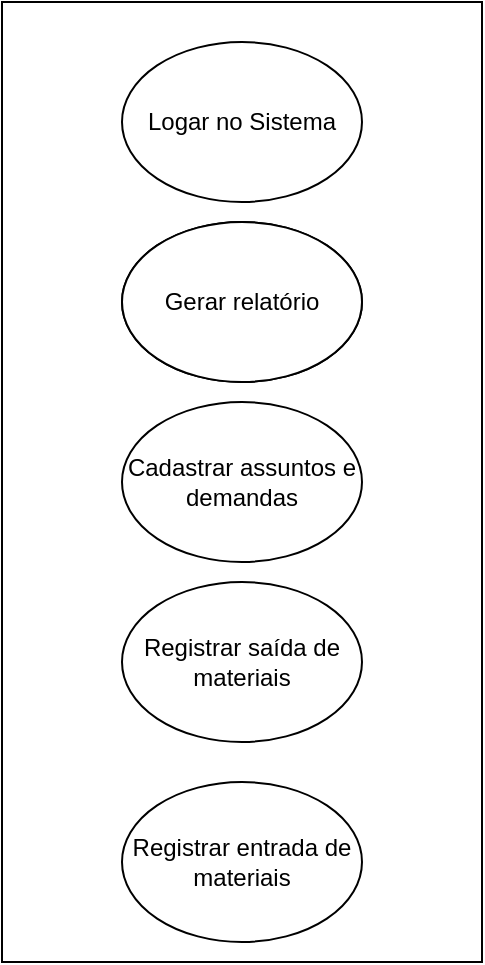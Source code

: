 <mxfile version="13.8.5" type="github">
  <diagram id="EJyE3xgY3rA5Oy8GQSxj" name="Page-1">
    <mxGraphModel dx="942" dy="558" grid="1" gridSize="10" guides="1" tooltips="1" connect="1" arrows="1" fold="1" page="1" pageScale="1" pageWidth="827" pageHeight="1169" math="0" shadow="0">
      <root>
        <mxCell id="0" />
        <mxCell id="1" parent="0" />
        <mxCell id="Eurr6QDvCMiPPO9meUgi-1" value="" style="rounded=0;whiteSpace=wrap;html=1;rotation=90;" vertex="1" parent="1">
          <mxGeometry x="170" y="380" width="480" height="240" as="geometry" />
        </mxCell>
        <mxCell id="CMk42NDVx-9z72aOCZey-1" value="" style="ellipse;whiteSpace=wrap;html=1;" parent="1" vertex="1">
          <mxGeometry x="350" y="370" width="120" height="80" as="geometry" />
        </mxCell>
        <mxCell id="CMk42NDVx-9z72aOCZey-2" value="Gerar relatório" style="ellipse;whiteSpace=wrap;html=1;" parent="1" vertex="1">
          <mxGeometry x="350" y="370" width="120" height="80" as="geometry" />
        </mxCell>
        <mxCell id="CMk42NDVx-9z72aOCZey-3" value="Cadastrar assuntos e demandas" style="ellipse;whiteSpace=wrap;html=1;" parent="1" vertex="1">
          <mxGeometry x="350" y="460" width="120" height="80" as="geometry" />
        </mxCell>
        <mxCell id="CMk42NDVx-9z72aOCZey-4" value="Logar no Sistema" style="ellipse;whiteSpace=wrap;html=1;" parent="1" vertex="1">
          <mxGeometry x="350" y="280" width="120" height="80" as="geometry" />
        </mxCell>
        <mxCell id="CMk42NDVx-9z72aOCZey-5" value="Registrar saída de materiais" style="ellipse;whiteSpace=wrap;html=1;" parent="1" vertex="1">
          <mxGeometry x="350" y="550" width="120" height="80" as="geometry" />
        </mxCell>
        <mxCell id="CMk42NDVx-9z72aOCZey-6" value="Registrar entrada de materiais" style="ellipse;whiteSpace=wrap;html=1;" parent="1" vertex="1">
          <mxGeometry x="350" y="650" width="120" height="80" as="geometry" />
        </mxCell>
      </root>
    </mxGraphModel>
  </diagram>
</mxfile>
